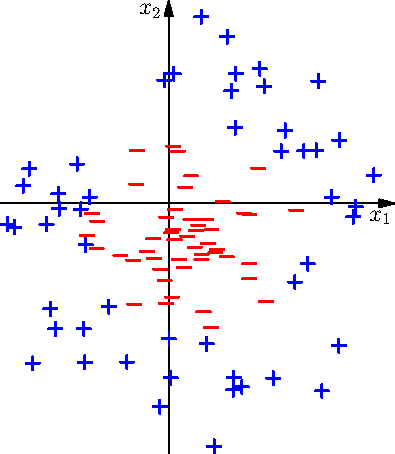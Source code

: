 import graph;
import plain;
srand(1);
size(8cm);
pair w = (1,2);
real a = -4;
real d = .3;
void plus(real x, real y) { draw( (x-d,y)--(x+d,y), p=blue+1 ); draw( (x,y-d)--(x,y+d), p=blue+1 ); }
void minus(real x, real y) { draw( (x-d,y)--(x+d,y), p=red+1 ); }

for (int i = 0; i < 50; ++i) {
  real a = unitrand()*2*pi, r = unitrand()*5;
  real a2 = unitrand()*2*pi, r2 = unitrand()*5+5;
  pair p1 = r*expi(a), p2 = r2*expi(a2);
  minus(p1.x+1.25,p1.y-1.25);
  plus(p2.x+1.25,p2.y-1.25);
}
xaxis("$x_1$",EndArrow);
yaxis("$x_2$",EndArrow);
